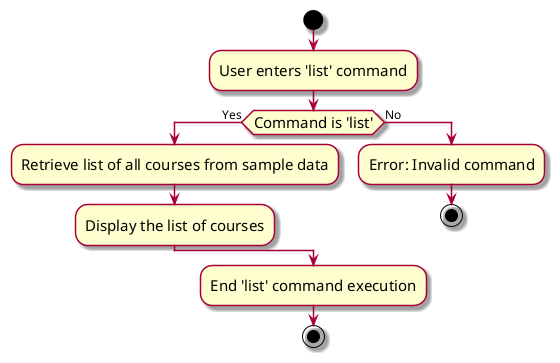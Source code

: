 @startuml
skin rose
skinparam ActivityFontSize 15
skinparam ArrowFontSize 12
!pragma useVerticalIf on
start
:User enters 'list' command;
if (Command is 'list') then (Yes)
  :Retrieve list of all courses from sample data;
  :Display the list of courses;
else (No)
  :Error: Invalid command;
  stop
endif
:End 'list' command execution;
stop
@enduml


